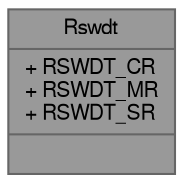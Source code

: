 digraph "Rswdt"
{
 // LATEX_PDF_SIZE
  bgcolor="transparent";
  edge [fontname=FreeSans,fontsize=10,labelfontname=FreeSans,labelfontsize=10];
  node [fontname=FreeSans,fontsize=10,shape=box,height=0.2,width=0.4];
  Node1 [shape=record,label="{Rswdt\n|+ RSWDT_CR\l+ RSWDT_MR\l+ RSWDT_SR\l|}",height=0.2,width=0.4,color="gray40", fillcolor="grey60", style="filled", fontcolor="black",tooltip="Rswdt hardware registers."];
}
